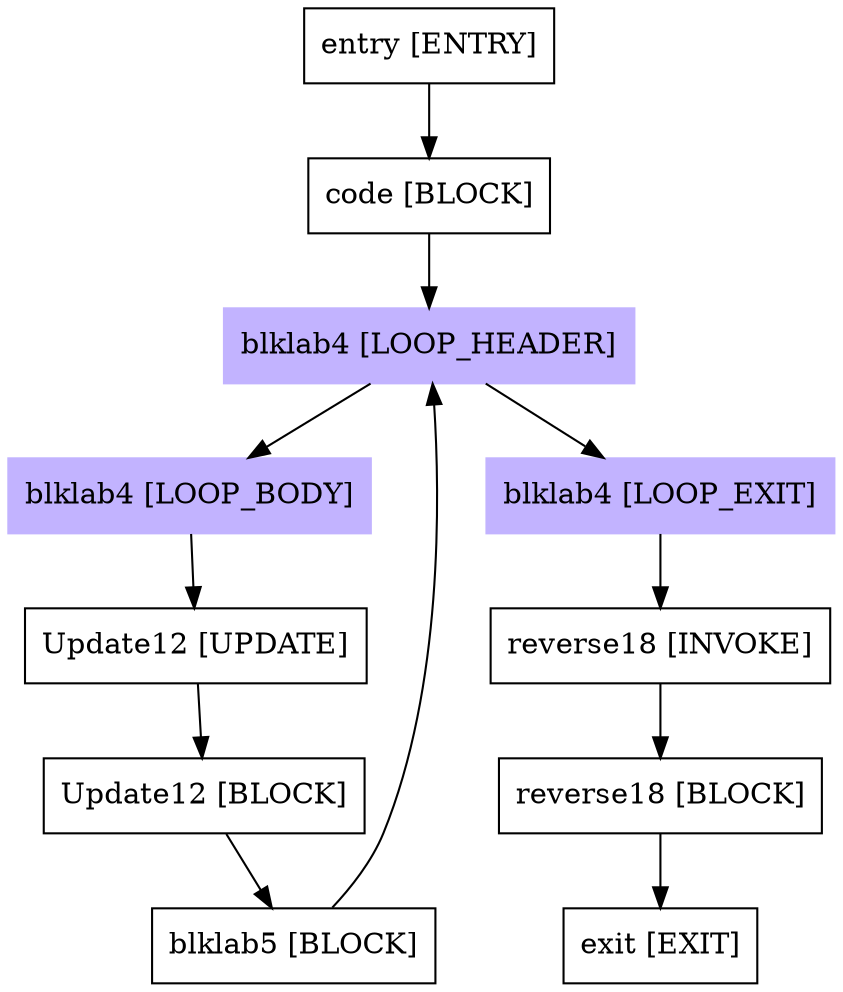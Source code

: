 digraph main{
"entry [ENTRY]"[shape=box];
"code [BLOCK]"[shape=box];
"blklab4 [LOOP_HEADER]"[shape=box,style=filled,color=".7 .3 1.0"];
"blklab4 [LOOP_BODY]"[shape=box,style=filled,color=".7 .3 1.0"];
"blklab4 [LOOP_EXIT]"[shape=box,style=filled,color=".7 .3 1.0"];
"Update12 [UPDATE]"[shape=box];
"Update12 [BLOCK]"[shape=box];
"blklab5 [BLOCK]"[shape=box];
"reverse18 [INVOKE]"[shape=box];
"reverse18 [BLOCK]"[shape=box];
"exit [EXIT]"[shape=box];
"entry [ENTRY]"->"code [BLOCK]";
"code [BLOCK]"->"blklab4 [LOOP_HEADER]";
"blklab4 [LOOP_HEADER]"->"blklab4 [LOOP_BODY]";
"blklab4 [LOOP_HEADER]"->"blklab4 [LOOP_EXIT]";
"blklab4 [LOOP_BODY]"->"Update12 [UPDATE]";
"blklab4 [LOOP_EXIT]"->"reverse18 [INVOKE]";
"Update12 [UPDATE]"->"Update12 [BLOCK]";
"Update12 [BLOCK]"->"blklab5 [BLOCK]";
"blklab5 [BLOCK]"->"blklab4 [LOOP_HEADER]";
"reverse18 [INVOKE]"->"reverse18 [BLOCK]";
"reverse18 [BLOCK]"->"exit [EXIT]";

}
